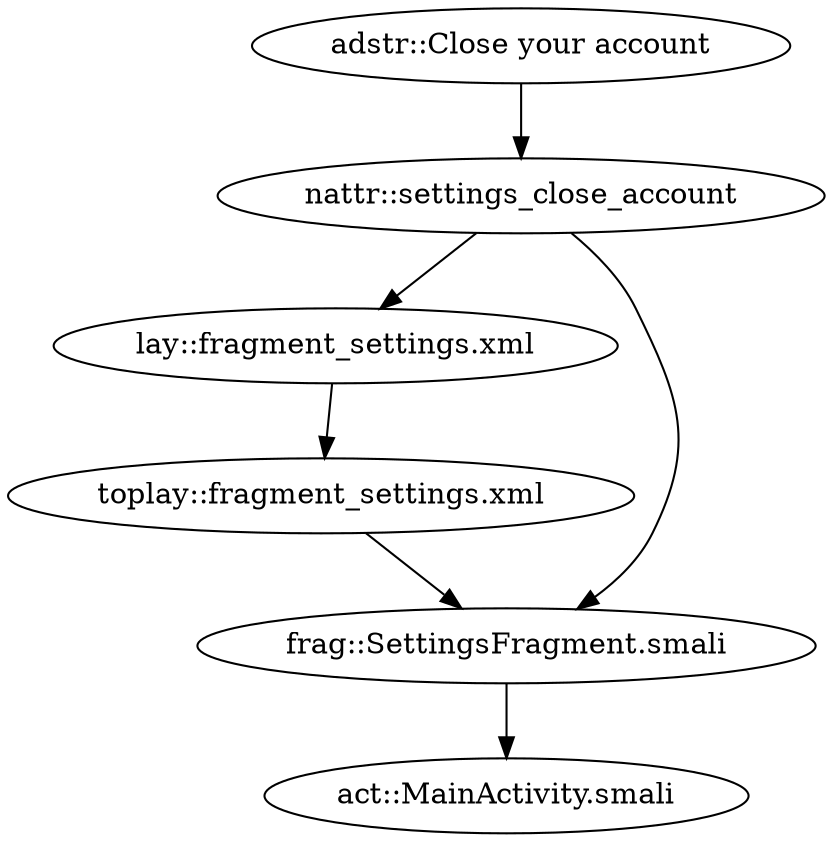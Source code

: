 digraph G {
"adstr::Close your account" -> "nattr::settings_close_account"
"nattr::settings_close_account" -> "lay::fragment_settings.xml"
"nattr::settings_close_account" -> "frag::SettingsFragment.smali"
"lay::fragment_settings.xml" -> "toplay::fragment_settings.xml"
"toplay::fragment_settings.xml" -> "frag::SettingsFragment.smali"
"frag::SettingsFragment.smali" -> "act::MainActivity.smali"
}
